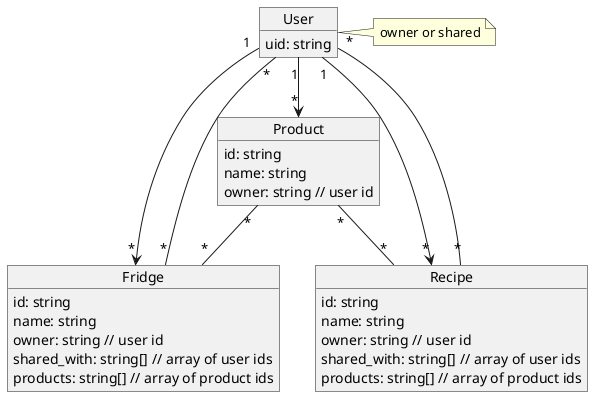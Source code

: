 @startuml Overview
object Fridge {
    id: string
    name: string
    owner: string // user id
    shared_with: string[] // array of user ids
    products: string[] // array of product ids
}

object User {
    uid: string
}
note right of User : owner or shared

object Product {
    id: string
    name: string
    owner: string // user id
}

object Recipe {
  id: string
  name: string
  owner: string // user id
  shared_with: string[] // array of user ids
  products: string[] // array of product ids
}

User "1" --> "*" Fridge
User "*" -- "*" Fridge
Product "*" -- "*" Fridge
Product "*" -- "*" Recipe
User "1" --> "*" Product
User "1" --> "*" Recipe
User "*" -- "*" Recipe
@enduml
